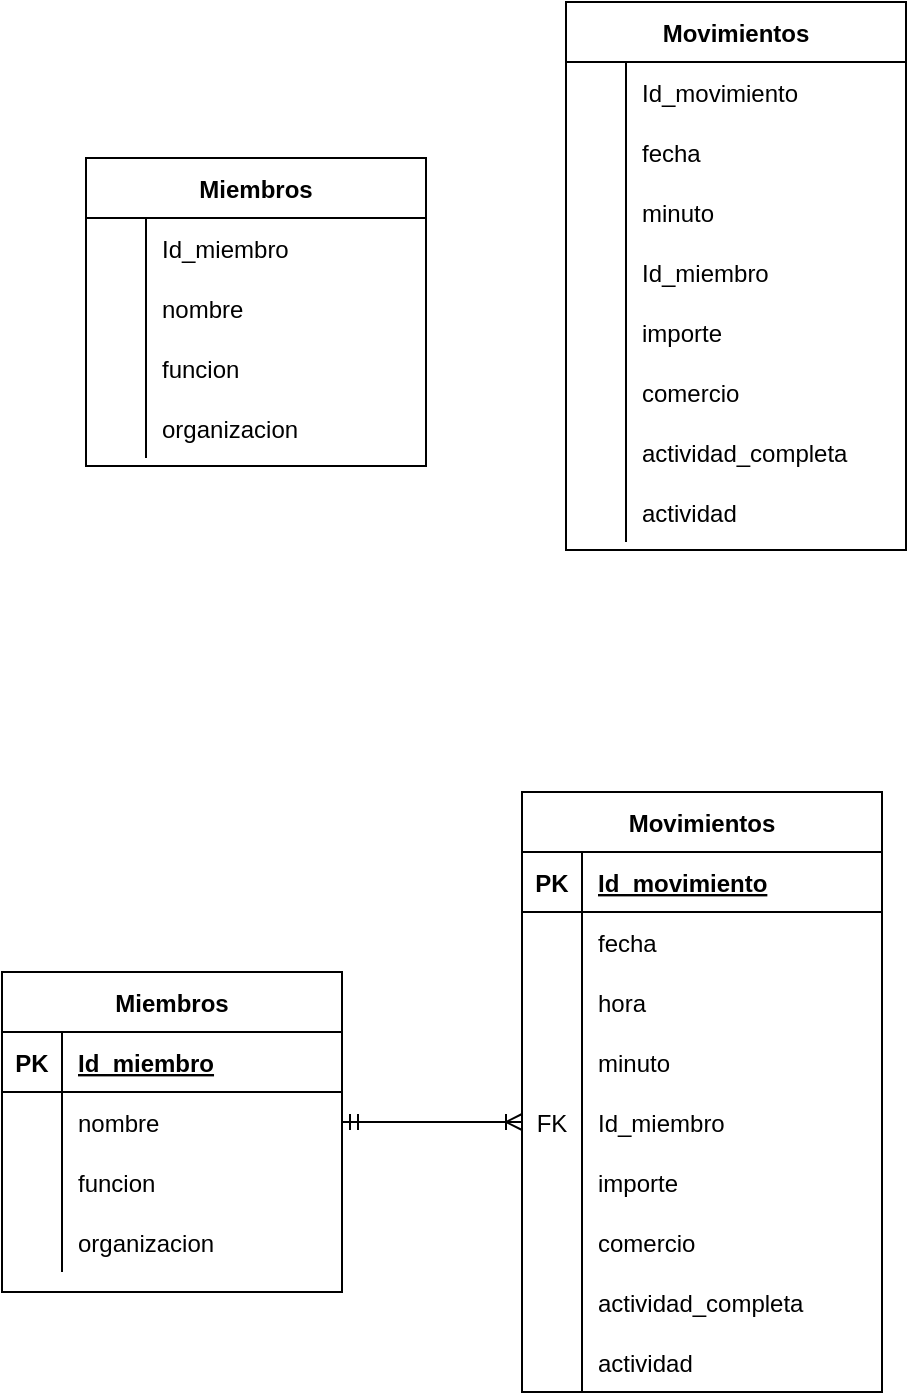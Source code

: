 <mxfile version="19.0.0"><diagram id="sP8Md3ZB1vnY9h5ohElF" name="Page-1"><mxGraphModel dx="1422" dy="790" grid="0" gridSize="10" guides="1" tooltips="1" connect="1" arrows="1" fold="1" page="1" pageScale="1" pageWidth="827" pageHeight="1169" math="0" shadow="0"><root><mxCell id="0"/><mxCell id="1" parent="0"/><mxCell id="Jb6ryNs33v3qzFHA3g6H-1" value="Miembros" style="shape=table;startSize=30;container=1;collapsible=1;childLayout=tableLayout;fixedRows=1;rowLines=0;fontStyle=1;align=center;resizeLast=1;" vertex="1" parent="1"><mxGeometry x="131" y="182" width="170" height="154" as="geometry"/></mxCell><mxCell id="Jb6ryNs33v3qzFHA3g6H-117" value="" style="shape=tableRow;horizontal=0;startSize=0;swimlaneHead=0;swimlaneBody=0;fillColor=none;collapsible=0;dropTarget=0;points=[[0,0.5],[1,0.5]];portConstraint=eastwest;top=0;left=0;right=0;bottom=0;" vertex="1" parent="Jb6ryNs33v3qzFHA3g6H-1"><mxGeometry y="30" width="170" height="30" as="geometry"/></mxCell><mxCell id="Jb6ryNs33v3qzFHA3g6H-118" value="" style="shape=partialRectangle;connectable=0;fillColor=none;top=0;left=0;bottom=0;right=0;editable=1;overflow=hidden;" vertex="1" parent="Jb6ryNs33v3qzFHA3g6H-117"><mxGeometry width="30" height="30" as="geometry"><mxRectangle width="30" height="30" as="alternateBounds"/></mxGeometry></mxCell><mxCell id="Jb6ryNs33v3qzFHA3g6H-119" value="Id_miembro" style="shape=partialRectangle;connectable=0;fillColor=none;top=0;left=0;bottom=0;right=0;align=left;spacingLeft=6;overflow=hidden;" vertex="1" parent="Jb6ryNs33v3qzFHA3g6H-117"><mxGeometry x="30" width="140" height="30" as="geometry"><mxRectangle width="140" height="30" as="alternateBounds"/></mxGeometry></mxCell><mxCell id="Jb6ryNs33v3qzFHA3g6H-5" value="" style="shape=tableRow;horizontal=0;startSize=0;swimlaneHead=0;swimlaneBody=0;fillColor=none;collapsible=0;dropTarget=0;points=[[0,0.5],[1,0.5]];portConstraint=eastwest;top=0;left=0;right=0;bottom=0;" vertex="1" parent="Jb6ryNs33v3qzFHA3g6H-1"><mxGeometry y="60" width="170" height="30" as="geometry"/></mxCell><mxCell id="Jb6ryNs33v3qzFHA3g6H-6" value="" style="shape=partialRectangle;connectable=0;fillColor=none;top=0;left=0;bottom=0;right=0;editable=1;overflow=hidden;" vertex="1" parent="Jb6ryNs33v3qzFHA3g6H-5"><mxGeometry width="30" height="30" as="geometry"><mxRectangle width="30" height="30" as="alternateBounds"/></mxGeometry></mxCell><mxCell id="Jb6ryNs33v3qzFHA3g6H-7" value="nombre" style="shape=partialRectangle;connectable=0;fillColor=none;top=0;left=0;bottom=0;right=0;align=left;spacingLeft=6;overflow=hidden;" vertex="1" parent="Jb6ryNs33v3qzFHA3g6H-5"><mxGeometry x="30" width="140" height="30" as="geometry"><mxRectangle width="140" height="30" as="alternateBounds"/></mxGeometry></mxCell><mxCell id="Jb6ryNs33v3qzFHA3g6H-8" value="" style="shape=tableRow;horizontal=0;startSize=0;swimlaneHead=0;swimlaneBody=0;fillColor=none;collapsible=0;dropTarget=0;points=[[0,0.5],[1,0.5]];portConstraint=eastwest;top=0;left=0;right=0;bottom=0;" vertex="1" parent="Jb6ryNs33v3qzFHA3g6H-1"><mxGeometry y="90" width="170" height="30" as="geometry"/></mxCell><mxCell id="Jb6ryNs33v3qzFHA3g6H-9" value="" style="shape=partialRectangle;connectable=0;fillColor=none;top=0;left=0;bottom=0;right=0;editable=1;overflow=hidden;" vertex="1" parent="Jb6ryNs33v3qzFHA3g6H-8"><mxGeometry width="30" height="30" as="geometry"><mxRectangle width="30" height="30" as="alternateBounds"/></mxGeometry></mxCell><mxCell id="Jb6ryNs33v3qzFHA3g6H-10" value="funcion" style="shape=partialRectangle;connectable=0;fillColor=none;top=0;left=0;bottom=0;right=0;align=left;spacingLeft=6;overflow=hidden;" vertex="1" parent="Jb6ryNs33v3qzFHA3g6H-8"><mxGeometry x="30" width="140" height="30" as="geometry"><mxRectangle width="140" height="30" as="alternateBounds"/></mxGeometry></mxCell><mxCell id="Jb6ryNs33v3qzFHA3g6H-11" value="" style="shape=tableRow;horizontal=0;startSize=0;swimlaneHead=0;swimlaneBody=0;fillColor=none;collapsible=0;dropTarget=0;points=[[0,0.5],[1,0.5]];portConstraint=eastwest;top=0;left=0;right=0;bottom=0;" vertex="1" parent="Jb6ryNs33v3qzFHA3g6H-1"><mxGeometry y="120" width="170" height="30" as="geometry"/></mxCell><mxCell id="Jb6ryNs33v3qzFHA3g6H-12" value="" style="shape=partialRectangle;connectable=0;fillColor=none;top=0;left=0;bottom=0;right=0;editable=1;overflow=hidden;" vertex="1" parent="Jb6ryNs33v3qzFHA3g6H-11"><mxGeometry width="30" height="30" as="geometry"><mxRectangle width="30" height="30" as="alternateBounds"/></mxGeometry></mxCell><mxCell id="Jb6ryNs33v3qzFHA3g6H-13" value="organizacion" style="shape=partialRectangle;connectable=0;fillColor=none;top=0;left=0;bottom=0;right=0;align=left;spacingLeft=6;overflow=hidden;" vertex="1" parent="Jb6ryNs33v3qzFHA3g6H-11"><mxGeometry x="30" width="140" height="30" as="geometry"><mxRectangle width="140" height="30" as="alternateBounds"/></mxGeometry></mxCell><mxCell id="Jb6ryNs33v3qzFHA3g6H-67" value="Miembros" style="shape=table;startSize=30;container=1;collapsible=1;childLayout=tableLayout;fixedRows=1;rowLines=0;fontStyle=1;align=center;resizeLast=1;" vertex="1" parent="1"><mxGeometry x="89" y="589" width="170" height="160" as="geometry"/></mxCell><mxCell id="Jb6ryNs33v3qzFHA3g6H-68" value="" style="shape=tableRow;horizontal=0;startSize=0;swimlaneHead=0;swimlaneBody=0;fillColor=none;collapsible=0;dropTarget=0;points=[[0,0.5],[1,0.5]];portConstraint=eastwest;top=0;left=0;right=0;bottom=1;" vertex="1" parent="Jb6ryNs33v3qzFHA3g6H-67"><mxGeometry y="30" width="170" height="30" as="geometry"/></mxCell><mxCell id="Jb6ryNs33v3qzFHA3g6H-69" value="PK" style="shape=partialRectangle;connectable=0;fillColor=none;top=0;left=0;bottom=0;right=0;fontStyle=1;overflow=hidden;" vertex="1" parent="Jb6ryNs33v3qzFHA3g6H-68"><mxGeometry width="30" height="30" as="geometry"><mxRectangle width="30" height="30" as="alternateBounds"/></mxGeometry></mxCell><mxCell id="Jb6ryNs33v3qzFHA3g6H-70" value="Id_miembro" style="shape=partialRectangle;connectable=0;fillColor=none;top=0;left=0;bottom=0;right=0;align=left;spacingLeft=6;fontStyle=5;overflow=hidden;" vertex="1" parent="Jb6ryNs33v3qzFHA3g6H-68"><mxGeometry x="30" width="140" height="30" as="geometry"><mxRectangle width="140" height="30" as="alternateBounds"/></mxGeometry></mxCell><mxCell id="Jb6ryNs33v3qzFHA3g6H-71" value="" style="shape=tableRow;horizontal=0;startSize=0;swimlaneHead=0;swimlaneBody=0;fillColor=none;collapsible=0;dropTarget=0;points=[[0,0.5],[1,0.5]];portConstraint=eastwest;top=0;left=0;right=0;bottom=0;" vertex="1" parent="Jb6ryNs33v3qzFHA3g6H-67"><mxGeometry y="60" width="170" height="30" as="geometry"/></mxCell><mxCell id="Jb6ryNs33v3qzFHA3g6H-72" value="" style="shape=partialRectangle;connectable=0;fillColor=none;top=0;left=0;bottom=0;right=0;editable=1;overflow=hidden;" vertex="1" parent="Jb6ryNs33v3qzFHA3g6H-71"><mxGeometry width="30" height="30" as="geometry"><mxRectangle width="30" height="30" as="alternateBounds"/></mxGeometry></mxCell><mxCell id="Jb6ryNs33v3qzFHA3g6H-73" value="nombre" style="shape=partialRectangle;connectable=0;fillColor=none;top=0;left=0;bottom=0;right=0;align=left;spacingLeft=6;overflow=hidden;" vertex="1" parent="Jb6ryNs33v3qzFHA3g6H-71"><mxGeometry x="30" width="140" height="30" as="geometry"><mxRectangle width="140" height="30" as="alternateBounds"/></mxGeometry></mxCell><mxCell id="Jb6ryNs33v3qzFHA3g6H-74" value="" style="shape=tableRow;horizontal=0;startSize=0;swimlaneHead=0;swimlaneBody=0;fillColor=none;collapsible=0;dropTarget=0;points=[[0,0.5],[1,0.5]];portConstraint=eastwest;top=0;left=0;right=0;bottom=0;" vertex="1" parent="Jb6ryNs33v3qzFHA3g6H-67"><mxGeometry y="90" width="170" height="30" as="geometry"/></mxCell><mxCell id="Jb6ryNs33v3qzFHA3g6H-75" value="" style="shape=partialRectangle;connectable=0;fillColor=none;top=0;left=0;bottom=0;right=0;editable=1;overflow=hidden;" vertex="1" parent="Jb6ryNs33v3qzFHA3g6H-74"><mxGeometry width="30" height="30" as="geometry"><mxRectangle width="30" height="30" as="alternateBounds"/></mxGeometry></mxCell><mxCell id="Jb6ryNs33v3qzFHA3g6H-76" value="funcion" style="shape=partialRectangle;connectable=0;fillColor=none;top=0;left=0;bottom=0;right=0;align=left;spacingLeft=6;overflow=hidden;" vertex="1" parent="Jb6ryNs33v3qzFHA3g6H-74"><mxGeometry x="30" width="140" height="30" as="geometry"><mxRectangle width="140" height="30" as="alternateBounds"/></mxGeometry></mxCell><mxCell id="Jb6ryNs33v3qzFHA3g6H-77" value="" style="shape=tableRow;horizontal=0;startSize=0;swimlaneHead=0;swimlaneBody=0;fillColor=none;collapsible=0;dropTarget=0;points=[[0,0.5],[1,0.5]];portConstraint=eastwest;top=0;left=0;right=0;bottom=0;" vertex="1" parent="Jb6ryNs33v3qzFHA3g6H-67"><mxGeometry y="120" width="170" height="30" as="geometry"/></mxCell><mxCell id="Jb6ryNs33v3qzFHA3g6H-78" value="" style="shape=partialRectangle;connectable=0;fillColor=none;top=0;left=0;bottom=0;right=0;editable=1;overflow=hidden;" vertex="1" parent="Jb6ryNs33v3qzFHA3g6H-77"><mxGeometry width="30" height="30" as="geometry"><mxRectangle width="30" height="30" as="alternateBounds"/></mxGeometry></mxCell><mxCell id="Jb6ryNs33v3qzFHA3g6H-79" value="organizacion" style="shape=partialRectangle;connectable=0;fillColor=none;top=0;left=0;bottom=0;right=0;align=left;spacingLeft=6;overflow=hidden;" vertex="1" parent="Jb6ryNs33v3qzFHA3g6H-77"><mxGeometry x="30" width="140" height="30" as="geometry"><mxRectangle width="140" height="30" as="alternateBounds"/></mxGeometry></mxCell><mxCell id="Jb6ryNs33v3qzFHA3g6H-80" value="Movimientos" style="shape=table;startSize=30;container=1;collapsible=1;childLayout=tableLayout;fixedRows=1;rowLines=0;fontStyle=1;align=center;resizeLast=1;" vertex="1" parent="1"><mxGeometry x="349" y="499" width="180" height="300" as="geometry"/></mxCell><mxCell id="Jb6ryNs33v3qzFHA3g6H-81" value="" style="shape=tableRow;horizontal=0;startSize=0;swimlaneHead=0;swimlaneBody=0;fillColor=none;collapsible=0;dropTarget=0;points=[[0,0.5],[1,0.5]];portConstraint=eastwest;top=0;left=0;right=0;bottom=1;" vertex="1" parent="Jb6ryNs33v3qzFHA3g6H-80"><mxGeometry y="30" width="180" height="30" as="geometry"/></mxCell><mxCell id="Jb6ryNs33v3qzFHA3g6H-82" value="PK" style="shape=partialRectangle;connectable=0;fillColor=none;top=0;left=0;bottom=0;right=0;fontStyle=1;overflow=hidden;" vertex="1" parent="Jb6ryNs33v3qzFHA3g6H-81"><mxGeometry width="30" height="30" as="geometry"><mxRectangle width="30" height="30" as="alternateBounds"/></mxGeometry></mxCell><mxCell id="Jb6ryNs33v3qzFHA3g6H-83" value="Id_movimiento" style="shape=partialRectangle;connectable=0;fillColor=none;top=0;left=0;bottom=0;right=0;align=left;spacingLeft=6;fontStyle=5;overflow=hidden;" vertex="1" parent="Jb6ryNs33v3qzFHA3g6H-81"><mxGeometry x="30" width="150" height="30" as="geometry"><mxRectangle width="150" height="30" as="alternateBounds"/></mxGeometry></mxCell><mxCell id="Jb6ryNs33v3qzFHA3g6H-84" value="" style="shape=tableRow;horizontal=0;startSize=0;swimlaneHead=0;swimlaneBody=0;fillColor=none;collapsible=0;dropTarget=0;points=[[0,0.5],[1,0.5]];portConstraint=eastwest;top=0;left=0;right=0;bottom=0;" vertex="1" parent="Jb6ryNs33v3qzFHA3g6H-80"><mxGeometry y="60" width="180" height="30" as="geometry"/></mxCell><mxCell id="Jb6ryNs33v3qzFHA3g6H-85" value="" style="shape=partialRectangle;connectable=0;fillColor=none;top=0;left=0;bottom=0;right=0;editable=1;overflow=hidden;" vertex="1" parent="Jb6ryNs33v3qzFHA3g6H-84"><mxGeometry width="30" height="30" as="geometry"><mxRectangle width="30" height="30" as="alternateBounds"/></mxGeometry></mxCell><mxCell id="Jb6ryNs33v3qzFHA3g6H-86" value="fecha" style="shape=partialRectangle;connectable=0;fillColor=none;top=0;left=0;bottom=0;right=0;align=left;spacingLeft=6;overflow=hidden;" vertex="1" parent="Jb6ryNs33v3qzFHA3g6H-84"><mxGeometry x="30" width="150" height="30" as="geometry"><mxRectangle width="150" height="30" as="alternateBounds"/></mxGeometry></mxCell><mxCell id="Jb6ryNs33v3qzFHA3g6H-87" value="" style="shape=tableRow;horizontal=0;startSize=0;swimlaneHead=0;swimlaneBody=0;fillColor=none;collapsible=0;dropTarget=0;points=[[0,0.5],[1,0.5]];portConstraint=eastwest;top=0;left=0;right=0;bottom=0;" vertex="1" parent="Jb6ryNs33v3qzFHA3g6H-80"><mxGeometry y="90" width="180" height="30" as="geometry"/></mxCell><mxCell id="Jb6ryNs33v3qzFHA3g6H-88" value="" style="shape=partialRectangle;connectable=0;fillColor=none;top=0;left=0;bottom=0;right=0;editable=1;overflow=hidden;" vertex="1" parent="Jb6ryNs33v3qzFHA3g6H-87"><mxGeometry width="30" height="30" as="geometry"><mxRectangle width="30" height="30" as="alternateBounds"/></mxGeometry></mxCell><mxCell id="Jb6ryNs33v3qzFHA3g6H-89" value="hora" style="shape=partialRectangle;connectable=0;fillColor=none;top=0;left=0;bottom=0;right=0;align=left;spacingLeft=6;overflow=hidden;" vertex="1" parent="Jb6ryNs33v3qzFHA3g6H-87"><mxGeometry x="30" width="150" height="30" as="geometry"><mxRectangle width="150" height="30" as="alternateBounds"/></mxGeometry></mxCell><mxCell id="Jb6ryNs33v3qzFHA3g6H-90" value="" style="shape=tableRow;horizontal=0;startSize=0;swimlaneHead=0;swimlaneBody=0;fillColor=none;collapsible=0;dropTarget=0;points=[[0,0.5],[1,0.5]];portConstraint=eastwest;top=0;left=0;right=0;bottom=0;" vertex="1" parent="Jb6ryNs33v3qzFHA3g6H-80"><mxGeometry y="120" width="180" height="30" as="geometry"/></mxCell><mxCell id="Jb6ryNs33v3qzFHA3g6H-91" value="" style="shape=partialRectangle;connectable=0;fillColor=none;top=0;left=0;bottom=0;right=0;editable=1;overflow=hidden;" vertex="1" parent="Jb6ryNs33v3qzFHA3g6H-90"><mxGeometry width="30" height="30" as="geometry"><mxRectangle width="30" height="30" as="alternateBounds"/></mxGeometry></mxCell><mxCell id="Jb6ryNs33v3qzFHA3g6H-92" value="minuto" style="shape=partialRectangle;connectable=0;fillColor=none;top=0;left=0;bottom=0;right=0;align=left;spacingLeft=6;overflow=hidden;" vertex="1" parent="Jb6ryNs33v3qzFHA3g6H-90"><mxGeometry x="30" width="150" height="30" as="geometry"><mxRectangle width="150" height="30" as="alternateBounds"/></mxGeometry></mxCell><mxCell id="Jb6ryNs33v3qzFHA3g6H-93" value="" style="shape=tableRow;horizontal=0;startSize=0;swimlaneHead=0;swimlaneBody=0;fillColor=none;collapsible=0;dropTarget=0;points=[[0,0.5],[1,0.5]];portConstraint=eastwest;top=0;left=0;right=0;bottom=0;" vertex="1" parent="Jb6ryNs33v3qzFHA3g6H-80"><mxGeometry y="150" width="180" height="30" as="geometry"/></mxCell><mxCell id="Jb6ryNs33v3qzFHA3g6H-94" value="FK" style="shape=partialRectangle;connectable=0;fillColor=none;top=0;left=0;bottom=0;right=0;fontStyle=0;overflow=hidden;" vertex="1" parent="Jb6ryNs33v3qzFHA3g6H-93"><mxGeometry width="30" height="30" as="geometry"><mxRectangle width="30" height="30" as="alternateBounds"/></mxGeometry></mxCell><mxCell id="Jb6ryNs33v3qzFHA3g6H-95" value="Id_miembro" style="shape=partialRectangle;connectable=0;fillColor=none;top=0;left=0;bottom=0;right=0;align=left;spacingLeft=6;fontStyle=0;overflow=hidden;" vertex="1" parent="Jb6ryNs33v3qzFHA3g6H-93"><mxGeometry x="30" width="150" height="30" as="geometry"><mxRectangle width="150" height="30" as="alternateBounds"/></mxGeometry></mxCell><mxCell id="Jb6ryNs33v3qzFHA3g6H-96" value="" style="shape=tableRow;horizontal=0;startSize=0;swimlaneHead=0;swimlaneBody=0;fillColor=none;collapsible=0;dropTarget=0;points=[[0,0.5],[1,0.5]];portConstraint=eastwest;top=0;left=0;right=0;bottom=0;" vertex="1" parent="Jb6ryNs33v3qzFHA3g6H-80"><mxGeometry y="180" width="180" height="30" as="geometry"/></mxCell><mxCell id="Jb6ryNs33v3qzFHA3g6H-97" value="" style="shape=partialRectangle;connectable=0;fillColor=none;top=0;left=0;bottom=0;right=0;editable=1;overflow=hidden;" vertex="1" parent="Jb6ryNs33v3qzFHA3g6H-96"><mxGeometry width="30" height="30" as="geometry"><mxRectangle width="30" height="30" as="alternateBounds"/></mxGeometry></mxCell><mxCell id="Jb6ryNs33v3qzFHA3g6H-98" value="importe" style="shape=partialRectangle;connectable=0;fillColor=none;top=0;left=0;bottom=0;right=0;align=left;spacingLeft=6;overflow=hidden;" vertex="1" parent="Jb6ryNs33v3qzFHA3g6H-96"><mxGeometry x="30" width="150" height="30" as="geometry"><mxRectangle width="150" height="30" as="alternateBounds"/></mxGeometry></mxCell><mxCell id="Jb6ryNs33v3qzFHA3g6H-99" value="" style="shape=tableRow;horizontal=0;startSize=0;swimlaneHead=0;swimlaneBody=0;fillColor=none;collapsible=0;dropTarget=0;points=[[0,0.5],[1,0.5]];portConstraint=eastwest;top=0;left=0;right=0;bottom=0;" vertex="1" parent="Jb6ryNs33v3qzFHA3g6H-80"><mxGeometry y="210" width="180" height="30" as="geometry"/></mxCell><mxCell id="Jb6ryNs33v3qzFHA3g6H-100" value="" style="shape=partialRectangle;connectable=0;fillColor=none;top=0;left=0;bottom=0;right=0;editable=1;overflow=hidden;" vertex="1" parent="Jb6ryNs33v3qzFHA3g6H-99"><mxGeometry width="30" height="30" as="geometry"><mxRectangle width="30" height="30" as="alternateBounds"/></mxGeometry></mxCell><mxCell id="Jb6ryNs33v3qzFHA3g6H-101" value="comercio" style="shape=partialRectangle;connectable=0;fillColor=none;top=0;left=0;bottom=0;right=0;align=left;spacingLeft=6;overflow=hidden;" vertex="1" parent="Jb6ryNs33v3qzFHA3g6H-99"><mxGeometry x="30" width="150" height="30" as="geometry"><mxRectangle width="150" height="30" as="alternateBounds"/></mxGeometry></mxCell><mxCell id="Jb6ryNs33v3qzFHA3g6H-102" value="" style="shape=tableRow;horizontal=0;startSize=0;swimlaneHead=0;swimlaneBody=0;fillColor=none;collapsible=0;dropTarget=0;points=[[0,0.5],[1,0.5]];portConstraint=eastwest;top=0;left=0;right=0;bottom=0;" vertex="1" parent="Jb6ryNs33v3qzFHA3g6H-80"><mxGeometry y="240" width="180" height="30" as="geometry"/></mxCell><mxCell id="Jb6ryNs33v3qzFHA3g6H-103" value="" style="shape=partialRectangle;connectable=0;fillColor=none;top=0;left=0;bottom=0;right=0;editable=1;overflow=hidden;" vertex="1" parent="Jb6ryNs33v3qzFHA3g6H-102"><mxGeometry width="30" height="30" as="geometry"><mxRectangle width="30" height="30" as="alternateBounds"/></mxGeometry></mxCell><mxCell id="Jb6ryNs33v3qzFHA3g6H-104" value="actividad_completa" style="shape=partialRectangle;connectable=0;fillColor=none;top=0;left=0;bottom=0;right=0;align=left;spacingLeft=6;overflow=hidden;" vertex="1" parent="Jb6ryNs33v3qzFHA3g6H-102"><mxGeometry x="30" width="150" height="30" as="geometry"><mxRectangle width="150" height="30" as="alternateBounds"/></mxGeometry></mxCell><mxCell id="Jb6ryNs33v3qzFHA3g6H-105" value="" style="shape=tableRow;horizontal=0;startSize=0;swimlaneHead=0;swimlaneBody=0;fillColor=none;collapsible=0;dropTarget=0;points=[[0,0.5],[1,0.5]];portConstraint=eastwest;top=0;left=0;right=0;bottom=0;" vertex="1" parent="Jb6ryNs33v3qzFHA3g6H-80"><mxGeometry y="270" width="180" height="30" as="geometry"/></mxCell><mxCell id="Jb6ryNs33v3qzFHA3g6H-106" value="" style="shape=partialRectangle;connectable=0;fillColor=none;top=0;left=0;bottom=0;right=0;editable=1;overflow=hidden;" vertex="1" parent="Jb6ryNs33v3qzFHA3g6H-105"><mxGeometry width="30" height="30" as="geometry"><mxRectangle width="30" height="30" as="alternateBounds"/></mxGeometry></mxCell><mxCell id="Jb6ryNs33v3qzFHA3g6H-107" value="actividad" style="shape=partialRectangle;connectable=0;fillColor=none;top=0;left=0;bottom=0;right=0;align=left;spacingLeft=6;overflow=hidden;" vertex="1" parent="Jb6ryNs33v3qzFHA3g6H-105"><mxGeometry x="30" width="150" height="30" as="geometry"><mxRectangle width="150" height="30" as="alternateBounds"/></mxGeometry></mxCell><mxCell id="Jb6ryNs33v3qzFHA3g6H-108" value="" style="endArrow=ERoneToMany;html=1;rounded=0;exitX=1;exitY=0.5;exitDx=0;exitDy=0;entryX=0;entryY=0.5;entryDx=0;entryDy=0;endFill=0;startArrow=ERmandOne;startFill=0;" edge="1" parent="1" source="Jb6ryNs33v3qzFHA3g6H-71" target="Jb6ryNs33v3qzFHA3g6H-93"><mxGeometry width="50" height="50" relative="1" as="geometry"><mxPoint x="329" y="469" as="sourcePoint"/><mxPoint x="379" y="419" as="targetPoint"/></mxGeometry></mxCell><mxCell id="Jb6ryNs33v3qzFHA3g6H-130" value="Movimientos" style="shape=table;startSize=30;container=1;collapsible=1;childLayout=tableLayout;fixedRows=1;rowLines=0;fontStyle=1;align=center;resizeLast=1;" vertex="1" parent="1"><mxGeometry x="371" y="104" width="170" height="274" as="geometry"/></mxCell><mxCell id="Jb6ryNs33v3qzFHA3g6H-131" value="" style="shape=tableRow;horizontal=0;startSize=0;swimlaneHead=0;swimlaneBody=0;fillColor=none;collapsible=0;dropTarget=0;points=[[0,0.5],[1,0.5]];portConstraint=eastwest;top=0;left=0;right=0;bottom=0;" vertex="1" parent="Jb6ryNs33v3qzFHA3g6H-130"><mxGeometry y="30" width="170" height="30" as="geometry"/></mxCell><mxCell id="Jb6ryNs33v3qzFHA3g6H-132" value="" style="shape=partialRectangle;connectable=0;fillColor=none;top=0;left=0;bottom=0;right=0;editable=1;overflow=hidden;" vertex="1" parent="Jb6ryNs33v3qzFHA3g6H-131"><mxGeometry width="30" height="30" as="geometry"><mxRectangle width="30" height="30" as="alternateBounds"/></mxGeometry></mxCell><mxCell id="Jb6ryNs33v3qzFHA3g6H-133" value="Id_movimiento" style="shape=partialRectangle;connectable=0;fillColor=none;top=0;left=0;bottom=0;right=0;align=left;spacingLeft=6;overflow=hidden;" vertex="1" parent="Jb6ryNs33v3qzFHA3g6H-131"><mxGeometry x="30" width="140" height="30" as="geometry"><mxRectangle width="140" height="30" as="alternateBounds"/></mxGeometry></mxCell><mxCell id="Jb6ryNs33v3qzFHA3g6H-134" value="" style="shape=tableRow;horizontal=0;startSize=0;swimlaneHead=0;swimlaneBody=0;fillColor=none;collapsible=0;dropTarget=0;points=[[0,0.5],[1,0.5]];portConstraint=eastwest;top=0;left=0;right=0;bottom=0;" vertex="1" parent="Jb6ryNs33v3qzFHA3g6H-130"><mxGeometry y="60" width="170" height="30" as="geometry"/></mxCell><mxCell id="Jb6ryNs33v3qzFHA3g6H-135" value="" style="shape=partialRectangle;connectable=0;fillColor=none;top=0;left=0;bottom=0;right=0;editable=1;overflow=hidden;" vertex="1" parent="Jb6ryNs33v3qzFHA3g6H-134"><mxGeometry width="30" height="30" as="geometry"><mxRectangle width="30" height="30" as="alternateBounds"/></mxGeometry></mxCell><mxCell id="Jb6ryNs33v3qzFHA3g6H-136" value="fecha" style="shape=partialRectangle;connectable=0;fillColor=none;top=0;left=0;bottom=0;right=0;align=left;spacingLeft=6;overflow=hidden;" vertex="1" parent="Jb6ryNs33v3qzFHA3g6H-134"><mxGeometry x="30" width="140" height="30" as="geometry"><mxRectangle width="140" height="30" as="alternateBounds"/></mxGeometry></mxCell><mxCell id="Jb6ryNs33v3qzFHA3g6H-18" value="" style="shape=tableRow;horizontal=0;startSize=0;swimlaneHead=0;swimlaneBody=0;fillColor=none;collapsible=0;dropTarget=0;points=[[0,0.5],[1,0.5]];portConstraint=eastwest;top=0;left=0;right=0;bottom=0;" vertex="1" parent="Jb6ryNs33v3qzFHA3g6H-130"><mxGeometry y="90" width="170" height="30" as="geometry"/></mxCell><mxCell id="Jb6ryNs33v3qzFHA3g6H-19" value="" style="shape=partialRectangle;connectable=0;fillColor=none;top=0;left=0;bottom=0;right=0;editable=1;overflow=hidden;" vertex="1" parent="Jb6ryNs33v3qzFHA3g6H-18"><mxGeometry width="30" height="30" as="geometry"><mxRectangle width="30" height="30" as="alternateBounds"/></mxGeometry></mxCell><mxCell id="Jb6ryNs33v3qzFHA3g6H-20" value="minuto" style="shape=partialRectangle;connectable=0;fillColor=none;top=0;left=0;bottom=0;right=0;align=left;spacingLeft=6;overflow=hidden;" vertex="1" parent="Jb6ryNs33v3qzFHA3g6H-18"><mxGeometry x="30" width="140" height="30" as="geometry"><mxRectangle width="140" height="30" as="alternateBounds"/></mxGeometry></mxCell><mxCell id="Jb6ryNs33v3qzFHA3g6H-137" value="" style="shape=tableRow;horizontal=0;startSize=0;swimlaneHead=0;swimlaneBody=0;fillColor=none;collapsible=0;dropTarget=0;points=[[0,0.5],[1,0.5]];portConstraint=eastwest;top=0;left=0;right=0;bottom=0;" vertex="1" parent="Jb6ryNs33v3qzFHA3g6H-130"><mxGeometry y="120" width="170" height="30" as="geometry"/></mxCell><mxCell id="Jb6ryNs33v3qzFHA3g6H-138" value="" style="shape=partialRectangle;connectable=0;fillColor=none;top=0;left=0;bottom=0;right=0;editable=1;overflow=hidden;" vertex="1" parent="Jb6ryNs33v3qzFHA3g6H-137"><mxGeometry width="30" height="30" as="geometry"><mxRectangle width="30" height="30" as="alternateBounds"/></mxGeometry></mxCell><mxCell id="Jb6ryNs33v3qzFHA3g6H-139" value="Id_miembro" style="shape=partialRectangle;connectable=0;fillColor=none;top=0;left=0;bottom=0;right=0;align=left;spacingLeft=6;overflow=hidden;" vertex="1" parent="Jb6ryNs33v3qzFHA3g6H-137"><mxGeometry x="30" width="140" height="30" as="geometry"><mxRectangle width="140" height="30" as="alternateBounds"/></mxGeometry></mxCell><mxCell id="Jb6ryNs33v3qzFHA3g6H-140" value="" style="shape=tableRow;horizontal=0;startSize=0;swimlaneHead=0;swimlaneBody=0;fillColor=none;collapsible=0;dropTarget=0;points=[[0,0.5],[1,0.5]];portConstraint=eastwest;top=0;left=0;right=0;bottom=0;" vertex="1" parent="Jb6ryNs33v3qzFHA3g6H-130"><mxGeometry y="150" width="170" height="30" as="geometry"/></mxCell><mxCell id="Jb6ryNs33v3qzFHA3g6H-141" value="" style="shape=partialRectangle;connectable=0;fillColor=none;top=0;left=0;bottom=0;right=0;editable=1;overflow=hidden;" vertex="1" parent="Jb6ryNs33v3qzFHA3g6H-140"><mxGeometry width="30" height="30" as="geometry"><mxRectangle width="30" height="30" as="alternateBounds"/></mxGeometry></mxCell><mxCell id="Jb6ryNs33v3qzFHA3g6H-142" value="importe" style="shape=partialRectangle;connectable=0;fillColor=none;top=0;left=0;bottom=0;right=0;align=left;spacingLeft=6;overflow=hidden;" vertex="1" parent="Jb6ryNs33v3qzFHA3g6H-140"><mxGeometry x="30" width="140" height="30" as="geometry"><mxRectangle width="140" height="30" as="alternateBounds"/></mxGeometry></mxCell><mxCell id="Jb6ryNs33v3qzFHA3g6H-50" value="" style="shape=tableRow;horizontal=0;startSize=0;swimlaneHead=0;swimlaneBody=0;fillColor=none;collapsible=0;dropTarget=0;points=[[0,0.5],[1,0.5]];portConstraint=eastwest;top=0;left=0;right=0;bottom=0;" vertex="1" parent="Jb6ryNs33v3qzFHA3g6H-130"><mxGeometry y="180" width="170" height="30" as="geometry"/></mxCell><mxCell id="Jb6ryNs33v3qzFHA3g6H-51" value="" style="shape=partialRectangle;connectable=0;fillColor=none;top=0;left=0;bottom=0;right=0;editable=1;overflow=hidden;" vertex="1" parent="Jb6ryNs33v3qzFHA3g6H-50"><mxGeometry width="30" height="30" as="geometry"><mxRectangle width="30" height="30" as="alternateBounds"/></mxGeometry></mxCell><mxCell id="Jb6ryNs33v3qzFHA3g6H-52" value="comercio" style="shape=partialRectangle;connectable=0;fillColor=none;top=0;left=0;bottom=0;right=0;align=left;spacingLeft=6;overflow=hidden;" vertex="1" parent="Jb6ryNs33v3qzFHA3g6H-50"><mxGeometry x="30" width="140" height="30" as="geometry"><mxRectangle width="140" height="30" as="alternateBounds"/></mxGeometry></mxCell><mxCell id="Jb6ryNs33v3qzFHA3g6H-53" value="" style="shape=tableRow;horizontal=0;startSize=0;swimlaneHead=0;swimlaneBody=0;fillColor=none;collapsible=0;dropTarget=0;points=[[0,0.5],[1,0.5]];portConstraint=eastwest;top=0;left=0;right=0;bottom=0;" vertex="1" parent="Jb6ryNs33v3qzFHA3g6H-130"><mxGeometry y="210" width="170" height="30" as="geometry"/></mxCell><mxCell id="Jb6ryNs33v3qzFHA3g6H-54" value="" style="shape=partialRectangle;connectable=0;fillColor=none;top=0;left=0;bottom=0;right=0;editable=1;overflow=hidden;" vertex="1" parent="Jb6ryNs33v3qzFHA3g6H-53"><mxGeometry width="30" height="30" as="geometry"><mxRectangle width="30" height="30" as="alternateBounds"/></mxGeometry></mxCell><mxCell id="Jb6ryNs33v3qzFHA3g6H-55" value="actividad_completa" style="shape=partialRectangle;connectable=0;fillColor=none;top=0;left=0;bottom=0;right=0;align=left;spacingLeft=6;overflow=hidden;" vertex="1" parent="Jb6ryNs33v3qzFHA3g6H-53"><mxGeometry x="30" width="140" height="30" as="geometry"><mxRectangle width="140" height="30" as="alternateBounds"/></mxGeometry></mxCell><mxCell id="Jb6ryNs33v3qzFHA3g6H-64" value="" style="shape=tableRow;horizontal=0;startSize=0;swimlaneHead=0;swimlaneBody=0;fillColor=none;collapsible=0;dropTarget=0;points=[[0,0.5],[1,0.5]];portConstraint=eastwest;top=0;left=0;right=0;bottom=0;" vertex="1" parent="Jb6ryNs33v3qzFHA3g6H-130"><mxGeometry y="240" width="170" height="30" as="geometry"/></mxCell><mxCell id="Jb6ryNs33v3qzFHA3g6H-65" value="" style="shape=partialRectangle;connectable=0;fillColor=none;top=0;left=0;bottom=0;right=0;editable=1;overflow=hidden;" vertex="1" parent="Jb6ryNs33v3qzFHA3g6H-64"><mxGeometry width="30" height="30" as="geometry"><mxRectangle width="30" height="30" as="alternateBounds"/></mxGeometry></mxCell><mxCell id="Jb6ryNs33v3qzFHA3g6H-66" value="actividad" style="shape=partialRectangle;connectable=0;fillColor=none;top=0;left=0;bottom=0;right=0;align=left;spacingLeft=6;overflow=hidden;" vertex="1" parent="Jb6ryNs33v3qzFHA3g6H-64"><mxGeometry x="30" width="140" height="30" as="geometry"><mxRectangle width="140" height="30" as="alternateBounds"/></mxGeometry></mxCell></root></mxGraphModel></diagram></mxfile>